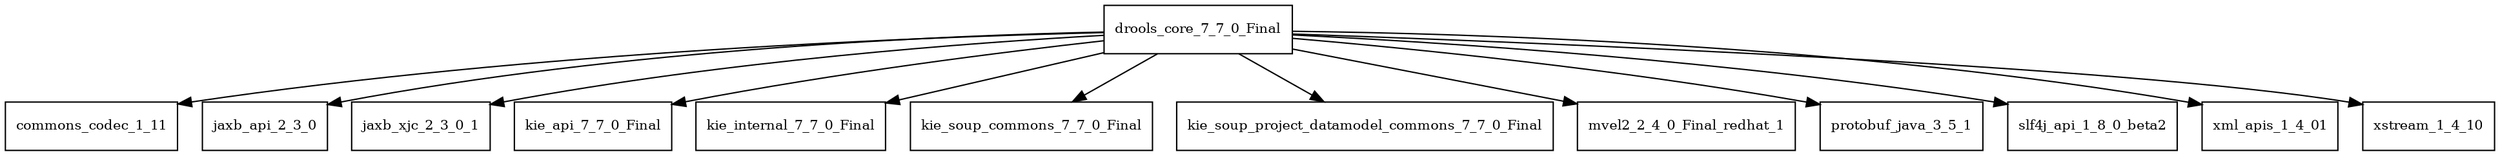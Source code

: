 digraph drools_core_7_7_0_Final_dependencies {
  node [shape = box, fontsize=10.0];
  drools_core_7_7_0_Final -> commons_codec_1_11;
  drools_core_7_7_0_Final -> jaxb_api_2_3_0;
  drools_core_7_7_0_Final -> jaxb_xjc_2_3_0_1;
  drools_core_7_7_0_Final -> kie_api_7_7_0_Final;
  drools_core_7_7_0_Final -> kie_internal_7_7_0_Final;
  drools_core_7_7_0_Final -> kie_soup_commons_7_7_0_Final;
  drools_core_7_7_0_Final -> kie_soup_project_datamodel_commons_7_7_0_Final;
  drools_core_7_7_0_Final -> mvel2_2_4_0_Final_redhat_1;
  drools_core_7_7_0_Final -> protobuf_java_3_5_1;
  drools_core_7_7_0_Final -> slf4j_api_1_8_0_beta2;
  drools_core_7_7_0_Final -> xml_apis_1_4_01;
  drools_core_7_7_0_Final -> xstream_1_4_10;
}
